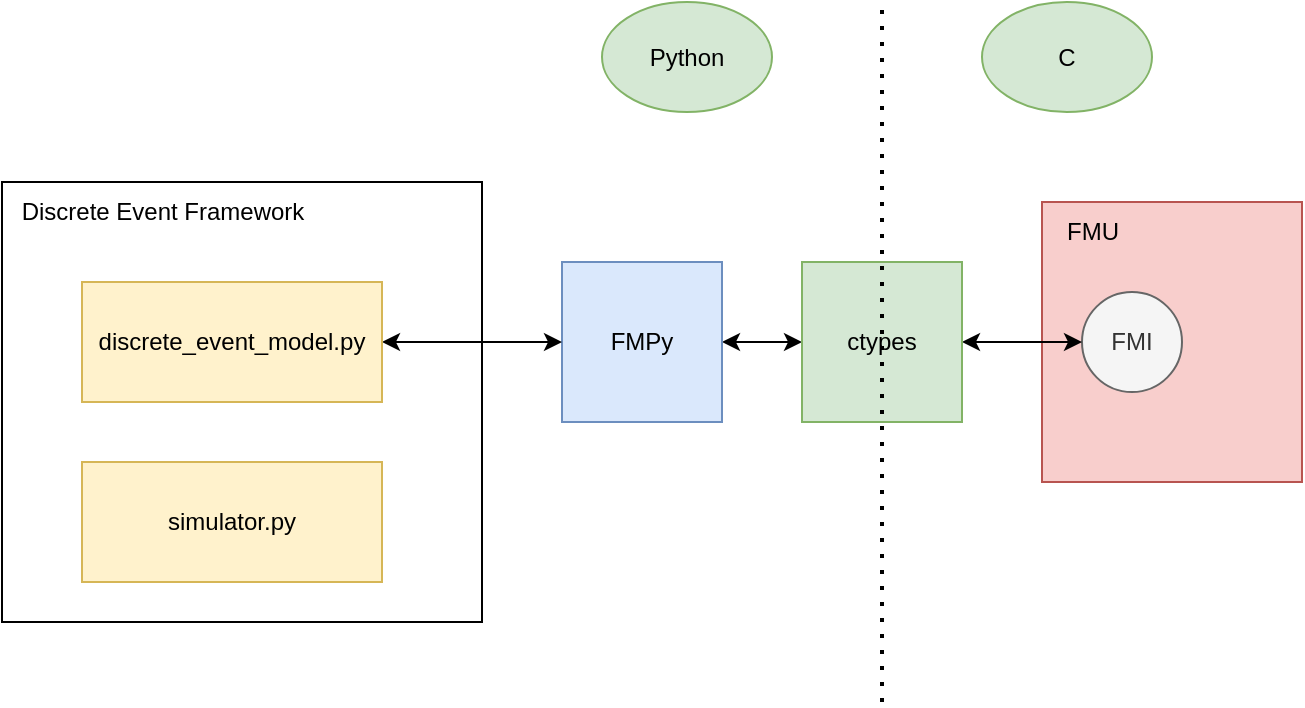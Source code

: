 <mxfile version="20.8.16" type="device"><diagram name="Page-1" id="HqjQtWJQSVO_zbc0-ScV"><mxGraphModel dx="1687" dy="993" grid="1" gridSize="10" guides="1" tooltips="1" connect="1" arrows="1" fold="1" page="1" pageScale="1" pageWidth="850" pageHeight="1100" math="0" shadow="0"><root><mxCell id="0"/><mxCell id="1" parent="0"/><mxCell id="o8RxbepoloHmuMOTRSom-10" value="" style="rounded=0;whiteSpace=wrap;html=1;" parent="1" vertex="1"><mxGeometry x="60" y="170" width="240" height="220" as="geometry"/></mxCell><mxCell id="o8RxbepoloHmuMOTRSom-1" value="" style="rounded=0;whiteSpace=wrap;html=1;fillColor=#f8cecc;strokeColor=#b85450;" parent="1" vertex="1"><mxGeometry x="580" y="180" width="130" height="140" as="geometry"/></mxCell><mxCell id="o8RxbepoloHmuMOTRSom-4" value="FMI" style="ellipse;whiteSpace=wrap;html=1;aspect=fixed;fillColor=#f5f5f5;fontColor=#333333;strokeColor=#666666;" parent="1" vertex="1"><mxGeometry x="600" y="225" width="50" height="50" as="geometry"/></mxCell><mxCell id="o8RxbepoloHmuMOTRSom-13" style="edgeStyle=orthogonalEdgeStyle;rounded=0;orthogonalLoop=1;jettySize=auto;html=1;exitX=1;exitY=0.5;exitDx=0;exitDy=0;entryX=0;entryY=0.5;entryDx=0;entryDy=0;startArrow=classic;startFill=1;" parent="1" source="o8RxbepoloHmuMOTRSom-5" target="o8RxbepoloHmuMOTRSom-12" edge="1"><mxGeometry relative="1" as="geometry"/></mxCell><mxCell id="o8RxbepoloHmuMOTRSom-5" value="FMPy" style="whiteSpace=wrap;html=1;aspect=fixed;fillColor=#dae8fc;strokeColor=#6c8ebf;" parent="1" vertex="1"><mxGeometry x="340" y="210" width="80" height="80" as="geometry"/></mxCell><mxCell id="o8RxbepoloHmuMOTRSom-9" style="edgeStyle=orthogonalEdgeStyle;rounded=0;orthogonalLoop=1;jettySize=auto;html=1;exitX=1;exitY=0.5;exitDx=0;exitDy=0;entryX=0;entryY=0.5;entryDx=0;entryDy=0;startArrow=classic;startFill=1;" parent="1" source="o8RxbepoloHmuMOTRSom-8" target="o8RxbepoloHmuMOTRSom-5" edge="1"><mxGeometry relative="1" as="geometry"/></mxCell><mxCell id="o8RxbepoloHmuMOTRSom-8" value="discrete_event_model.py" style="rounded=0;whiteSpace=wrap;html=1;fillColor=#fff2cc;strokeColor=#d6b656;" parent="1" vertex="1"><mxGeometry x="100" y="220" width="150" height="60" as="geometry"/></mxCell><mxCell id="o8RxbepoloHmuMOTRSom-11" value="simulator.py" style="rounded=0;whiteSpace=wrap;html=1;fillColor=#fff2cc;strokeColor=#d6b656;" parent="1" vertex="1"><mxGeometry x="100" y="310" width="150" height="60" as="geometry"/></mxCell><mxCell id="o8RxbepoloHmuMOTRSom-14" style="edgeStyle=orthogonalEdgeStyle;rounded=0;orthogonalLoop=1;jettySize=auto;html=1;exitX=1;exitY=0.5;exitDx=0;exitDy=0;entryX=0;entryY=0.5;entryDx=0;entryDy=0;startArrow=classic;startFill=1;" parent="1" source="o8RxbepoloHmuMOTRSom-12" target="o8RxbepoloHmuMOTRSom-4" edge="1"><mxGeometry relative="1" as="geometry"/></mxCell><mxCell id="o8RxbepoloHmuMOTRSom-12" value="ctypes" style="whiteSpace=wrap;html=1;aspect=fixed;fillColor=#d5e8d4;strokeColor=#82b366;" parent="1" vertex="1"><mxGeometry x="460" y="210" width="80" height="80" as="geometry"/></mxCell><mxCell id="o8RxbepoloHmuMOTRSom-15" value="" style="endArrow=none;dashed=1;html=1;dashPattern=1 3;strokeWidth=2;rounded=0;" parent="1" edge="1"><mxGeometry width="50" height="50" relative="1" as="geometry"><mxPoint x="500" y="430" as="sourcePoint"/><mxPoint x="500" y="80" as="targetPoint"/></mxGeometry></mxCell><mxCell id="LtEY05LRjrkvkqmm7vEV-1" value="Python" style="ellipse;whiteSpace=wrap;html=1;fillColor=#d5e8d4;strokeColor=#82b366;" vertex="1" parent="1"><mxGeometry x="360" y="80" width="85" height="55" as="geometry"/></mxCell><mxCell id="LtEY05LRjrkvkqmm7vEV-3" value="C" style="ellipse;whiteSpace=wrap;html=1;fillColor=#d5e8d4;strokeColor=#82b366;" vertex="1" parent="1"><mxGeometry x="550" y="80" width="85" height="55" as="geometry"/></mxCell><mxCell id="LtEY05LRjrkvkqmm7vEV-5" value="FMU" style="text;html=1;align=center;verticalAlign=middle;resizable=0;points=[];autosize=1;strokeColor=none;fillColor=none;" vertex="1" parent="1"><mxGeometry x="580" y="180" width="50" height="30" as="geometry"/></mxCell><mxCell id="LtEY05LRjrkvkqmm7vEV-6" value="Discrete Event Framework" style="text;html=1;align=center;verticalAlign=middle;resizable=0;points=[];autosize=1;strokeColor=none;fillColor=none;" vertex="1" parent="1"><mxGeometry x="60" y="170" width="160" height="30" as="geometry"/></mxCell></root></mxGraphModel></diagram></mxfile>